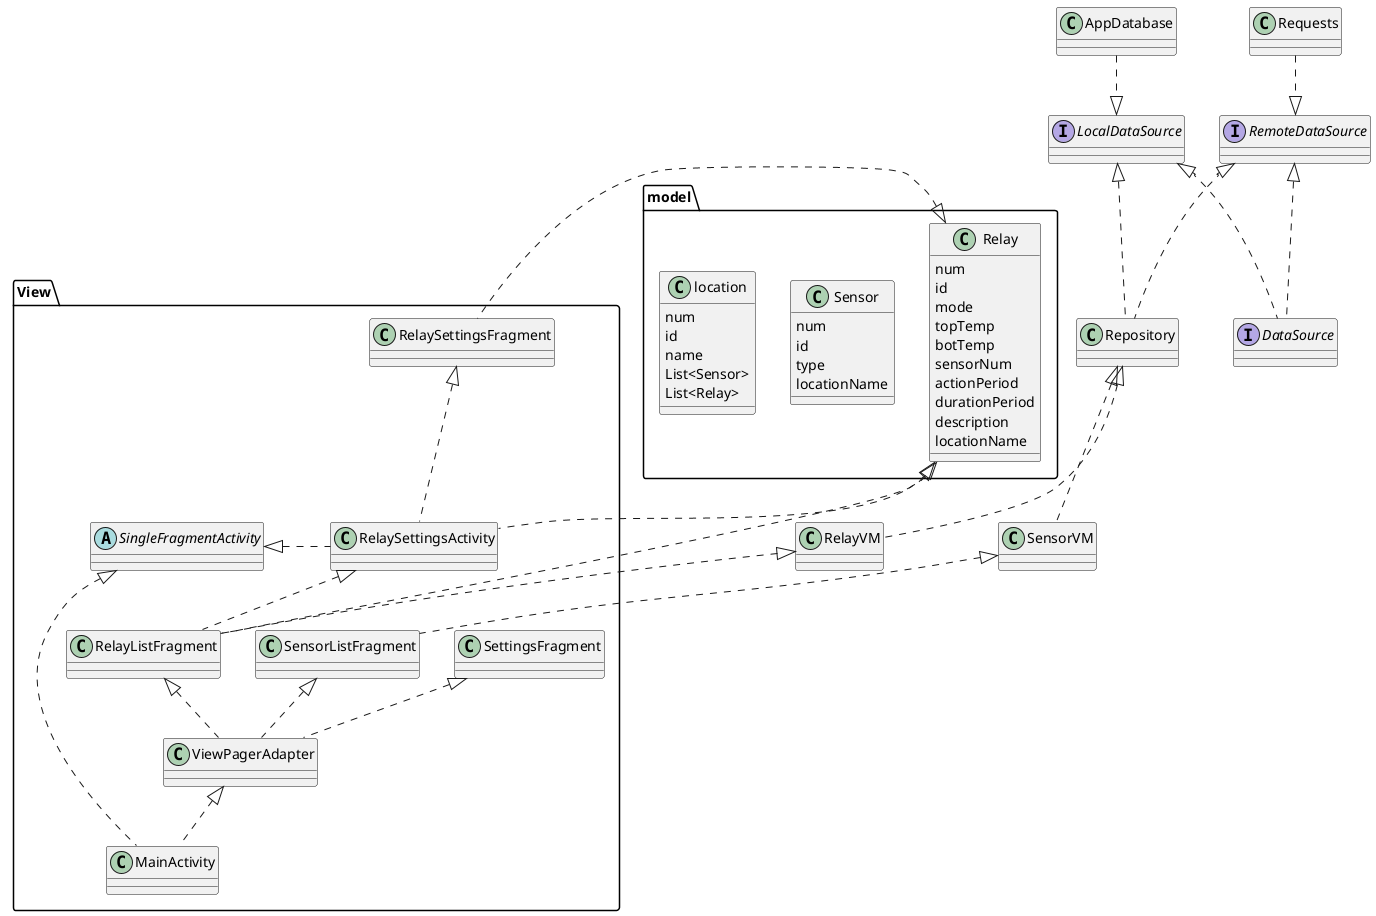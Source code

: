 @startuml

package View{
    class MainActivity
    class RelaySettingsActivity
    abstract class SingleFragmentActivity
    class SensorListFragment
    class SettingsFragment
    class RelaySettingsFragment
    class ViewPagerAdapter
    class RelayListFragment
}

package model{
    class Relay{
        num
        id
        mode
        topTemp
        botTemp
        sensorNum
        actionPeriod
        durationPeriod
        description
        locationName
    }
    class Sensor{
        num
        id
        type
        locationName

    }
    class location{
        num
        id
        name
        List<Sensor>
        List<Relay>
    }
}






class RelayVM
class SensorVM
class Repository
interface DataSource
interface LocalDataSource
interface RemoteDataSource
class Requests
class AppDatabase
Relay <|.. RelayListFragment
Relay <|. RelaySettingsFragment
Relay <|.. RelaySettingsActivity
SingleFragmentActivity <|. RelaySettingsActivity
SingleFragmentActivity <|. MainActivity
RelaySettingsFragment <|.. RelaySettingsActivity
RelaySettingsActivity <|.. RelayListFragment
SettingsFragment <|.. ViewPagerAdapter
SensorListFragment <|.. ViewPagerAdapter
RelayListFragment <|.. ViewPagerAdapter
ViewPagerAdapter <|.. MainActivity
RelayVM <|.. RelayListFragment
SensorVM <|.. SensorListFragment
Repository <|.. RelayVM
Repository <|.. SensorVM
LocalDataSource <|.. DataSource
RemoteDataSource <|.. DataSource
LocalDataSource <|.. Repository
RemoteDataSource <|.. Repository
AppDatabase ..|> LocalDataSource
Requests ..|> RemoteDataSource
@enduml